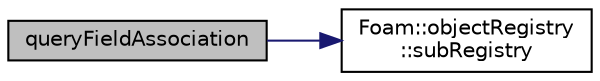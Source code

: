 digraph "queryFieldAssociation"
{
  bgcolor="transparent";
  edge [fontname="Helvetica",fontsize="10",labelfontname="Helvetica",labelfontsize="10"];
  node [fontname="Helvetica",fontsize="10",shape=record];
  rankdir="LR";
  Node1 [label="queryFieldAssociation",height=0.2,width=0.4,color="black", fillcolor="grey75", style="filled" fontcolor="black"];
  Node1 -> Node2 [color="midnightblue",fontsize="10",style="solid",fontname="Helvetica"];
  Node2 [label="Foam::objectRegistry\l::subRegistry",height=0.2,width=0.4,color="black",URL="$classFoam_1_1objectRegistry.html#aa2b14abcb51a81dd447e33c2aa8a047f",tooltip="Lookup and return a const sub-objectRegistry. "];
}
